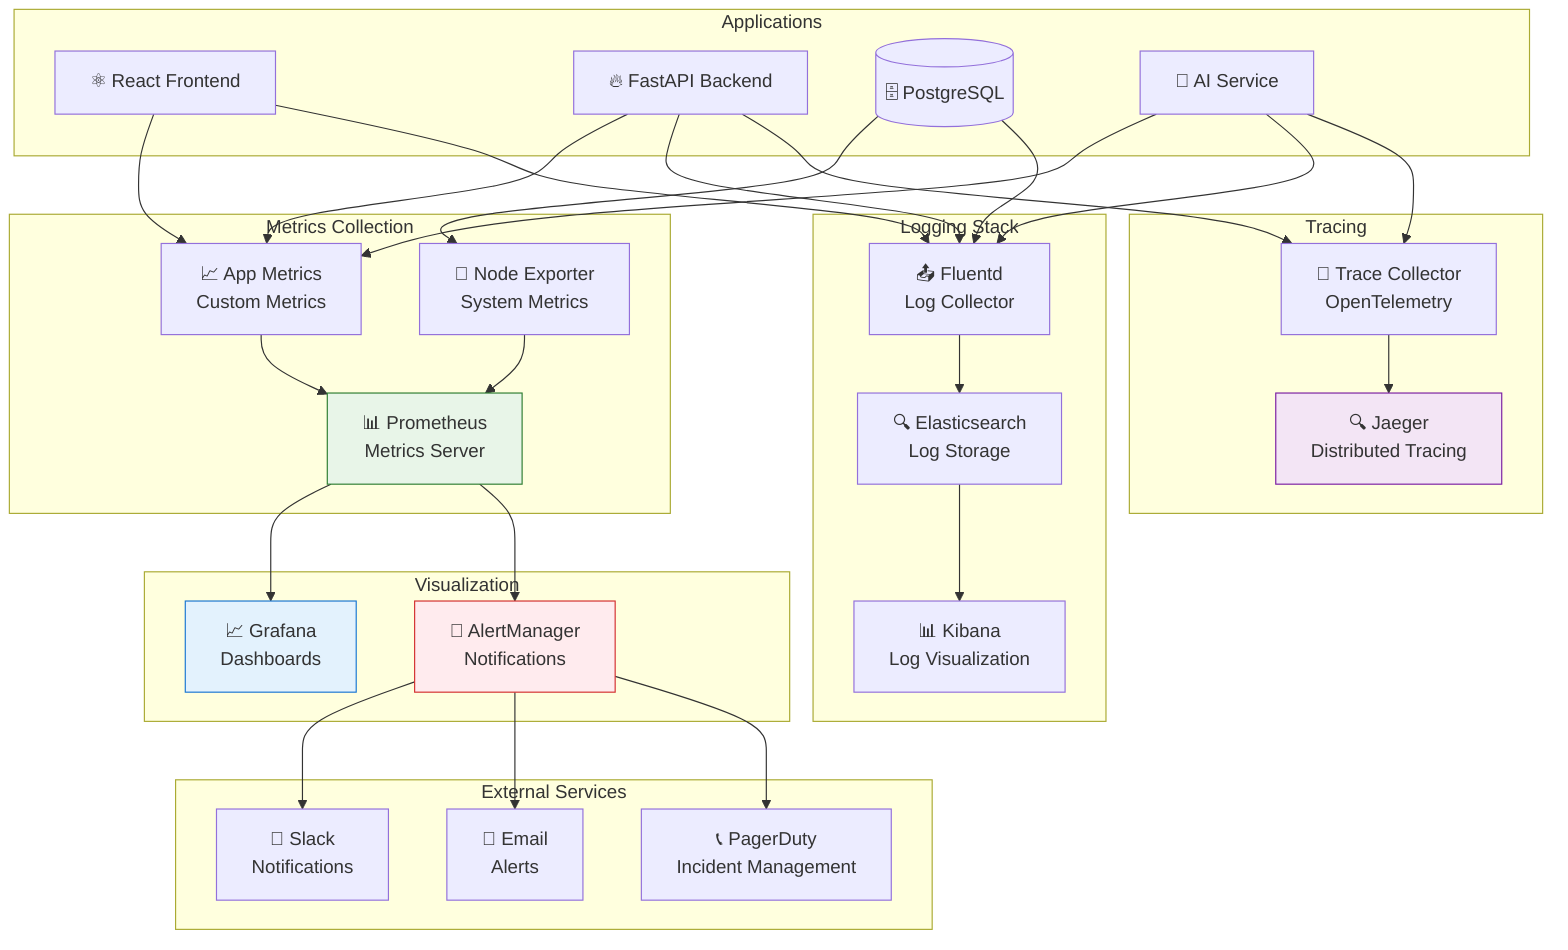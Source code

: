 graph TB
    subgraph "Applications"
        FE[⚛️ React Frontend]
        BE[🔥 FastAPI Backend]
        DB[(🗄️ PostgreSQL)]
        AI[🤖 AI Service]
    end

    subgraph "Metrics Collection"
        PROM[📊 Prometheus<br/>Metrics Server]
        NODE[📡 Node Exporter<br/>System Metrics]
        APP[📈 App Metrics<br/>Custom Metrics]
    end

    subgraph "Logging Stack"
        FLUENTD[📤 Fluentd<br/>Log Collector]
        ELASTIC[🔍 Elasticsearch<br/>Log Storage]
        KIBANA[📊 Kibana<br/>Log Visualization]
    end

    subgraph "Tracing"
        JAEGER[🔍 Jaeger<br/>Distributed Tracing]
        TRACE[📍 Trace Collector<br/>OpenTelemetry]
    end

    subgraph "Visualization"
        GRAFANA[📈 Grafana<br/>Dashboards]
        ALERTS[🚨 AlertManager<br/>Notifications]
    end

    subgraph "External Services"
        SLACK[💬 Slack<br/>Notifications]
        EMAIL[📧 Email<br/>Alerts]
        PAGER[📞 PagerDuty<br/>Incident Management]
    end

    %% Metrics flow
    FE --> APP
    BE --> APP
    DB --> NODE
    AI --> APP
    APP --> PROM
    NODE --> PROM

    %% Logging flow
    FE --> FLUENTD
    BE --> FLUENTD
    DB --> FLUENTD
    AI --> FLUENTD
    FLUENTD --> ELASTIC
    ELASTIC --> KIBANA

    %% Tracing flow
    BE --> TRACE
    AI --> TRACE
    TRACE --> JAEGER

    %% Visualization
    PROM --> GRAFANA
    PROM --> ALERTS
    ALERTS --> SLACK
    ALERTS --> EMAIL
    ALERTS --> PAGER

    style PROM fill:#e8f5e8,stroke:#2e7d32
    style GRAFANA fill:#e3f2fd,stroke:#1976d2
    style ALERTS fill:#ffebee,stroke:#d32f2f
    style JAEGER fill:#f3e5f5,stroke:#7b1fa2